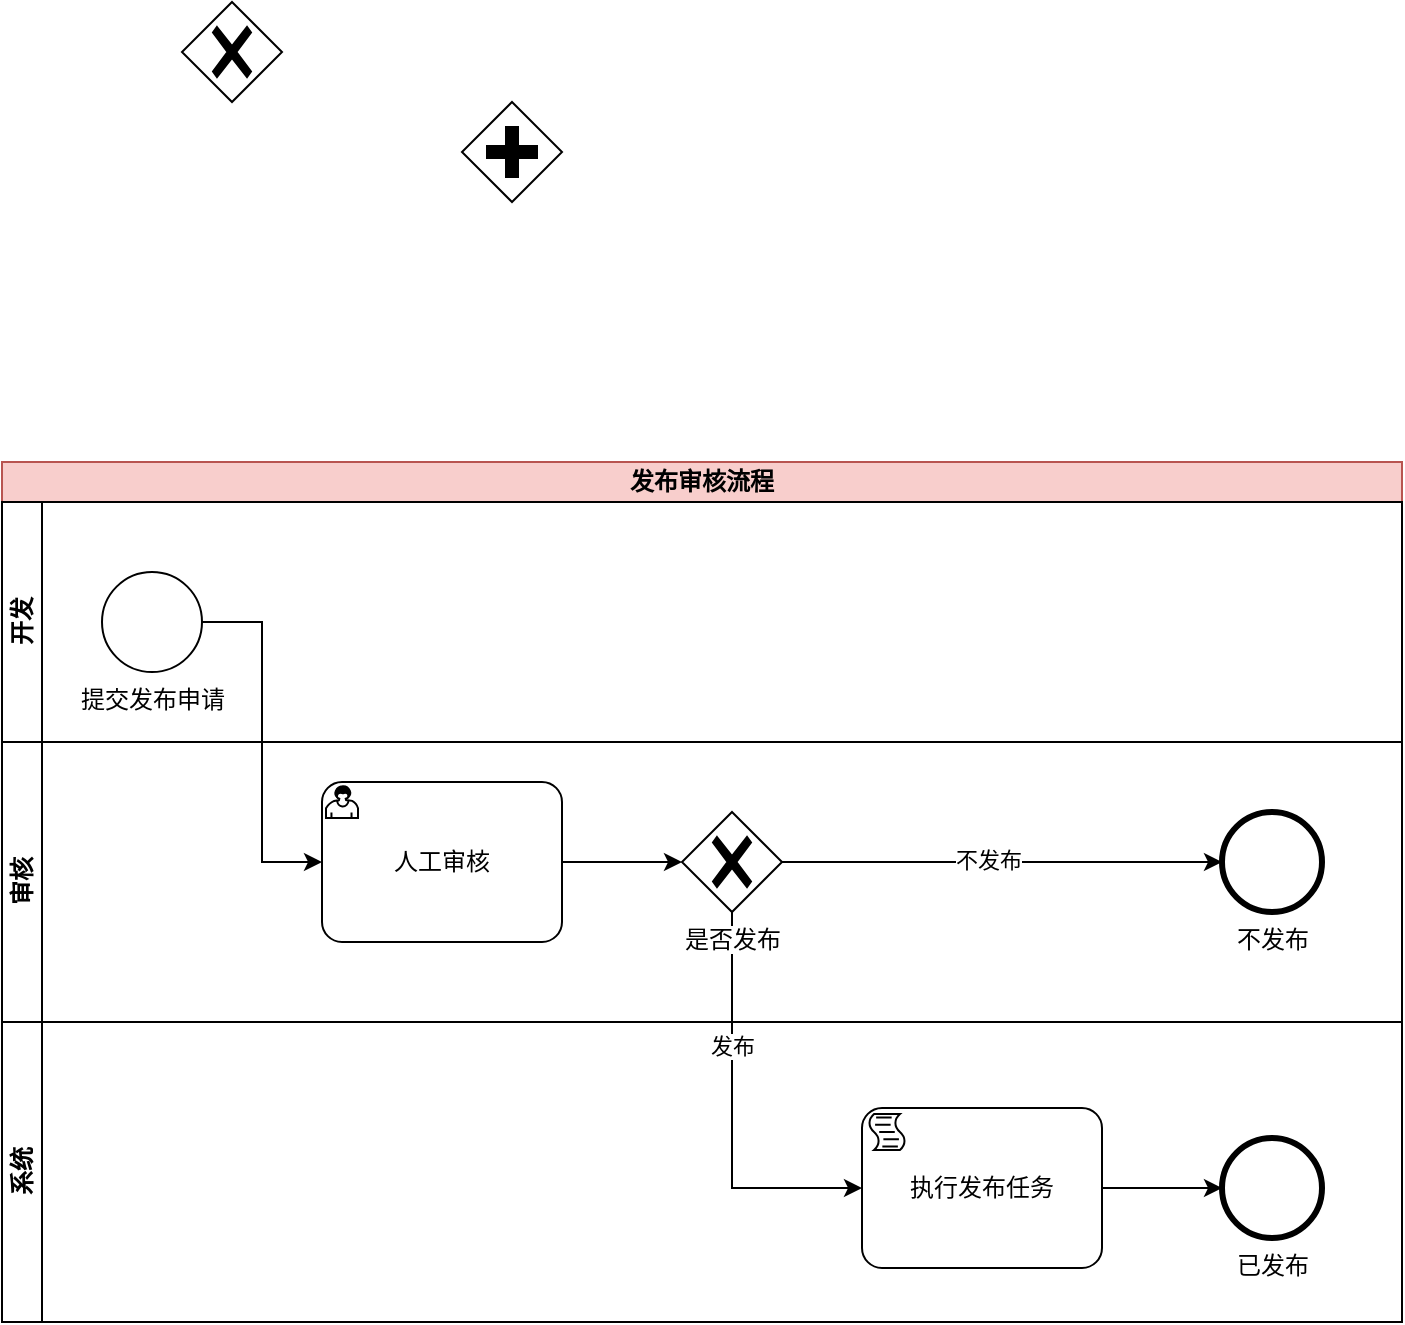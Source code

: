 <mxfile version="22.1.5" type="github">
  <diagram name="第 1 页" id="CO2z4b0sRhHU0kmGzUuY">
    <mxGraphModel dx="1026" dy="685" grid="1" gridSize="10" guides="1" tooltips="1" connect="1" arrows="1" fold="1" page="1" pageScale="1" pageWidth="827" pageHeight="1169" math="0" shadow="0">
      <root>
        <mxCell id="0" />
        <mxCell id="1" parent="0" />
        <mxCell id="aZ0RlRXLshIjCSgHKLd5-4" value="" style="points=[[0.25,0.25,0],[0.5,0,0],[0.75,0.25,0],[1,0.5,0],[0.75,0.75,0],[0.5,1,0],[0.25,0.75,0],[0,0.5,0]];shape=mxgraph.bpmn.gateway2;html=1;verticalLabelPosition=bottom;labelBackgroundColor=#ffffff;verticalAlign=top;align=center;perimeter=rhombusPerimeter;outlineConnect=0;outline=none;symbol=none;gwType=exclusive;" vertex="1" parent="1">
          <mxGeometry x="250" y="250" width="50" height="50" as="geometry" />
        </mxCell>
        <mxCell id="aZ0RlRXLshIjCSgHKLd5-5" value="" style="points=[[0.25,0.25,0],[0.5,0,0],[0.75,0.25,0],[1,0.5,0],[0.75,0.75,0],[0.5,1,0],[0.25,0.75,0],[0,0.5,0]];shape=mxgraph.bpmn.gateway2;html=1;verticalLabelPosition=bottom;labelBackgroundColor=#ffffff;verticalAlign=top;align=center;perimeter=rhombusPerimeter;outlineConnect=0;outline=none;symbol=none;gwType=parallel;" vertex="1" parent="1">
          <mxGeometry x="390" y="300" width="50" height="50" as="geometry" />
        </mxCell>
        <mxCell id="aZ0RlRXLshIjCSgHKLd5-6" value="发布审核流程" style="swimlane;html=1;childLayout=stackLayout;resizeParent=1;resizeParentMax=0;horizontal=1;startSize=20;horizontalStack=0;whiteSpace=wrap;fillStyle=auto;fillColor=#f8cecc;strokeColor=#b85450;" vertex="1" parent="1">
          <mxGeometry x="160" y="480" width="700" height="430" as="geometry">
            <mxRectangle x="160" y="480" width="70" height="30" as="alternateBounds" />
          </mxGeometry>
        </mxCell>
        <mxCell id="aZ0RlRXLshIjCSgHKLd5-7" value="开发" style="swimlane;html=1;startSize=20;horizontal=0;" vertex="1" parent="aZ0RlRXLshIjCSgHKLd5-6">
          <mxGeometry y="20" width="700" height="120" as="geometry" />
        </mxCell>
        <mxCell id="aZ0RlRXLshIjCSgHKLd5-2" value="提交发布申请" style="points=[[0.145,0.145,0],[0.5,0,0],[0.855,0.145,0],[1,0.5,0],[0.855,0.855,0],[0.5,1,0],[0.145,0.855,0],[0,0.5,0]];shape=mxgraph.bpmn.event;html=1;verticalLabelPosition=bottom;labelBackgroundColor=#ffffff;verticalAlign=top;align=center;perimeter=ellipsePerimeter;outlineConnect=0;aspect=fixed;outline=standard;symbol=general;" vertex="1" parent="aZ0RlRXLshIjCSgHKLd5-7">
          <mxGeometry x="50" y="35" width="50" height="50" as="geometry" />
        </mxCell>
        <mxCell id="aZ0RlRXLshIjCSgHKLd5-21" style="edgeStyle=orthogonalEdgeStyle;rounded=0;orthogonalLoop=1;jettySize=auto;html=1;exitX=1;exitY=0.5;exitDx=0;exitDy=0;exitPerimeter=0;entryX=0;entryY=0.5;entryDx=0;entryDy=0;entryPerimeter=0;" edge="1" parent="aZ0RlRXLshIjCSgHKLd5-6" source="aZ0RlRXLshIjCSgHKLd5-2" target="aZ0RlRXLshIjCSgHKLd5-39">
          <mxGeometry relative="1" as="geometry">
            <mxPoint x="150" y="200" as="targetPoint" />
          </mxGeometry>
        </mxCell>
        <mxCell id="aZ0RlRXLshIjCSgHKLd5-30" style="edgeStyle=orthogonalEdgeStyle;rounded=0;orthogonalLoop=1;jettySize=auto;html=1;exitX=0.5;exitY=1;exitDx=0;exitDy=0;exitPerimeter=0;entryX=0;entryY=0.5;entryDx=0;entryDy=0;entryPerimeter=0;" edge="1" parent="aZ0RlRXLshIjCSgHKLd5-6" source="aZ0RlRXLshIjCSgHKLd5-24" target="aZ0RlRXLshIjCSgHKLd5-41">
          <mxGeometry relative="1" as="geometry">
            <mxPoint x="430" y="403" as="targetPoint" />
          </mxGeometry>
        </mxCell>
        <mxCell id="aZ0RlRXLshIjCSgHKLd5-32" value="发布" style="edgeLabel;html=1;align=center;verticalAlign=middle;resizable=0;points=[];" vertex="1" connectable="0" parent="aZ0RlRXLshIjCSgHKLd5-30">
          <mxGeometry x="-0.345" relative="1" as="geometry">
            <mxPoint as="offset" />
          </mxGeometry>
        </mxCell>
        <mxCell id="aZ0RlRXLshIjCSgHKLd5-8" value="审核" style="swimlane;html=1;startSize=20;horizontal=0;" vertex="1" parent="aZ0RlRXLshIjCSgHKLd5-6">
          <mxGeometry y="140" width="700" height="140" as="geometry" />
        </mxCell>
        <mxCell id="aZ0RlRXLshIjCSgHKLd5-28" value="" style="edgeStyle=orthogonalEdgeStyle;rounded=0;orthogonalLoop=1;jettySize=auto;html=1;entryX=0;entryY=0.5;entryDx=0;entryDy=0;entryPerimeter=0;" edge="1" parent="aZ0RlRXLshIjCSgHKLd5-8" source="aZ0RlRXLshIjCSgHKLd5-24" target="aZ0RlRXLshIjCSgHKLd5-3">
          <mxGeometry relative="1" as="geometry">
            <mxPoint x="425" y="60" as="targetPoint" />
          </mxGeometry>
        </mxCell>
        <mxCell id="aZ0RlRXLshIjCSgHKLd5-31" value="不发布" style="edgeLabel;html=1;align=center;verticalAlign=middle;resizable=0;points=[];" vertex="1" connectable="0" parent="aZ0RlRXLshIjCSgHKLd5-28">
          <mxGeometry x="-0.067" y="1" relative="1" as="geometry">
            <mxPoint as="offset" />
          </mxGeometry>
        </mxCell>
        <mxCell id="aZ0RlRXLshIjCSgHKLd5-24" value="是否发布" style="points=[[0.25,0.25,0],[0.5,0,0],[0.75,0.25,0],[1,0.5,0],[0.75,0.75,0],[0.5,1,0],[0.25,0.75,0],[0,0.5,0]];shape=mxgraph.bpmn.gateway2;html=1;verticalLabelPosition=bottom;labelBackgroundColor=#ffffff;verticalAlign=top;align=center;perimeter=rhombusPerimeter;outlineConnect=0;outline=none;symbol=none;gwType=exclusive;" vertex="1" parent="aZ0RlRXLshIjCSgHKLd5-8">
          <mxGeometry x="340" y="35" width="50" height="50" as="geometry" />
        </mxCell>
        <mxCell id="aZ0RlRXLshIjCSgHKLd5-25" style="edgeStyle=orthogonalEdgeStyle;rounded=0;orthogonalLoop=1;jettySize=auto;html=1;exitX=1;exitY=0.5;exitDx=0;exitDy=0;exitPerimeter=0;entryX=0;entryY=0.5;entryDx=0;entryDy=0;entryPerimeter=0;" edge="1" parent="aZ0RlRXLshIjCSgHKLd5-8" source="aZ0RlRXLshIjCSgHKLd5-39" target="aZ0RlRXLshIjCSgHKLd5-24">
          <mxGeometry relative="1" as="geometry">
            <mxPoint x="270" y="60" as="sourcePoint" />
          </mxGeometry>
        </mxCell>
        <mxCell id="aZ0RlRXLshIjCSgHKLd5-3" value="不发布" style="points=[[0.145,0.145,0],[0.5,0,0],[0.855,0.145,0],[1,0.5,0],[0.855,0.855,0],[0.5,1,0],[0.145,0.855,0],[0,0.5,0]];shape=mxgraph.bpmn.event;html=1;verticalLabelPosition=bottom;labelBackgroundColor=#ffffff;verticalAlign=top;align=center;perimeter=ellipsePerimeter;outlineConnect=0;aspect=fixed;outline=end;symbol=terminate2;" vertex="1" parent="aZ0RlRXLshIjCSgHKLd5-8">
          <mxGeometry x="610" y="35" width="50" height="50" as="geometry" />
        </mxCell>
        <mxCell id="aZ0RlRXLshIjCSgHKLd5-39" value="人工审核" style="points=[[0.25,0,0],[0.5,0,0],[0.75,0,0],[1,0.25,0],[1,0.5,0],[1,0.75,0],[0.75,1,0],[0.5,1,0],[0.25,1,0],[0,0.75,0],[0,0.5,0],[0,0.25,0]];shape=mxgraph.bpmn.task;whiteSpace=wrap;rectStyle=rounded;size=10;html=1;container=1;expand=0;collapsible=0;taskMarker=user;" vertex="1" parent="aZ0RlRXLshIjCSgHKLd5-8">
          <mxGeometry x="160" y="20" width="120" height="80" as="geometry" />
        </mxCell>
        <mxCell id="aZ0RlRXLshIjCSgHKLd5-22" value="系统" style="swimlane;html=1;startSize=20;horizontal=0;" vertex="1" parent="aZ0RlRXLshIjCSgHKLd5-6">
          <mxGeometry y="280" width="700" height="150" as="geometry" />
        </mxCell>
        <mxCell id="aZ0RlRXLshIjCSgHKLd5-41" value="执行发布任务" style="points=[[0.25,0,0],[0.5,0,0],[0.75,0,0],[1,0.25,0],[1,0.5,0],[1,0.75,0],[0.75,1,0],[0.5,1,0],[0.25,1,0],[0,0.75,0],[0,0.5,0],[0,0.25,0]];shape=mxgraph.bpmn.task;whiteSpace=wrap;rectStyle=rounded;size=10;html=1;container=1;expand=0;collapsible=0;taskMarker=script;" vertex="1" parent="aZ0RlRXLshIjCSgHKLd5-22">
          <mxGeometry x="430" y="43" width="120" height="80" as="geometry" />
        </mxCell>
        <mxCell id="aZ0RlRXLshIjCSgHKLd5-33" value="已发布" style="points=[[0.145,0.145,0],[0.5,0,0],[0.855,0.145,0],[1,0.5,0],[0.855,0.855,0],[0.5,1,0],[0.145,0.855,0],[0,0.5,0]];shape=mxgraph.bpmn.event;html=1;verticalLabelPosition=bottom;labelBackgroundColor=#ffffff;verticalAlign=top;align=center;perimeter=ellipsePerimeter;outlineConnect=0;aspect=fixed;outline=end;symbol=terminate2;" vertex="1" parent="aZ0RlRXLshIjCSgHKLd5-22">
          <mxGeometry x="610" y="58" width="50" height="50" as="geometry" />
        </mxCell>
        <mxCell id="aZ0RlRXLshIjCSgHKLd5-36" style="edgeStyle=orthogonalEdgeStyle;rounded=0;orthogonalLoop=1;jettySize=auto;html=1;exitX=1;exitY=0.5;exitDx=0;exitDy=0;exitPerimeter=0;entryX=0;entryY=0.5;entryDx=0;entryDy=0;entryPerimeter=0;" edge="1" parent="aZ0RlRXLshIjCSgHKLd5-22" source="aZ0RlRXLshIjCSgHKLd5-41" target="aZ0RlRXLshIjCSgHKLd5-33">
          <mxGeometry relative="1" as="geometry">
            <mxPoint x="550" y="83" as="sourcePoint" />
          </mxGeometry>
        </mxCell>
      </root>
    </mxGraphModel>
  </diagram>
</mxfile>
